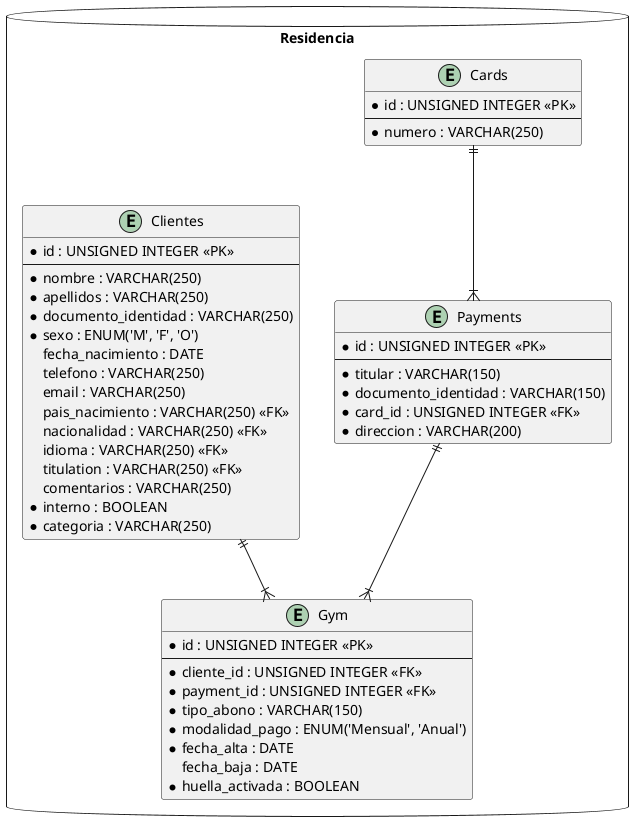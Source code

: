 @startuml
package Residencia <<Database>>
{
  entity Gym {
    *id : UNSIGNED INTEGER <<PK>>
    --
    *cliente_id : UNSIGNED INTEGER <<FK>>
    *payment_id : UNSIGNED INTEGER <<FK>>
    *tipo_abono : VARCHAR(150)
    *modalidad_pago : ENUM('Mensual', 'Anual')
    *fecha_alta : DATE
    fecha_baja : DATE
    *huella_activada : BOOLEAN
  }

  entity Payments {
    *id : UNSIGNED INTEGER <<PK>>
    --
    *titular : VARCHAR(150)
    *documento_identidad : VARCHAR(150)
    *card_id : UNSIGNED INTEGER <<FK>> 
    *direccion : VARCHAR(200)
  }

  entity Cards {
    *id : UNSIGNED INTEGER <<PK>>
    --
    *numero : VARCHAR(250)
  }

  entity Clientes {
  *id : UNSIGNED INTEGER <<PK>>
  --
  *nombre : VARCHAR(250)
  *apellidos : VARCHAR(250)
  *documento_identidad : VARCHAR(250)
  *sexo : ENUM('M', 'F', 'O')
  fecha_nacimiento : DATE
  telefono : VARCHAR(250)
  email : VARCHAR(250)
  pais_nacimiento : VARCHAR(250) <<FK>> 
  nacionalidad : VARCHAR(250) <<FK>> 
  idioma : VARCHAR(250) <<FK>> 
  titulation : VARCHAR(250) <<FK>> 
  comentarios : VARCHAR(250)
  *interno : BOOLEAN
  *categoria : VARCHAR(250)
}

Payments ||--|{ Gym
Cards ||--|{ Payments
Clientes ||--|{ Gym
}

@enduml